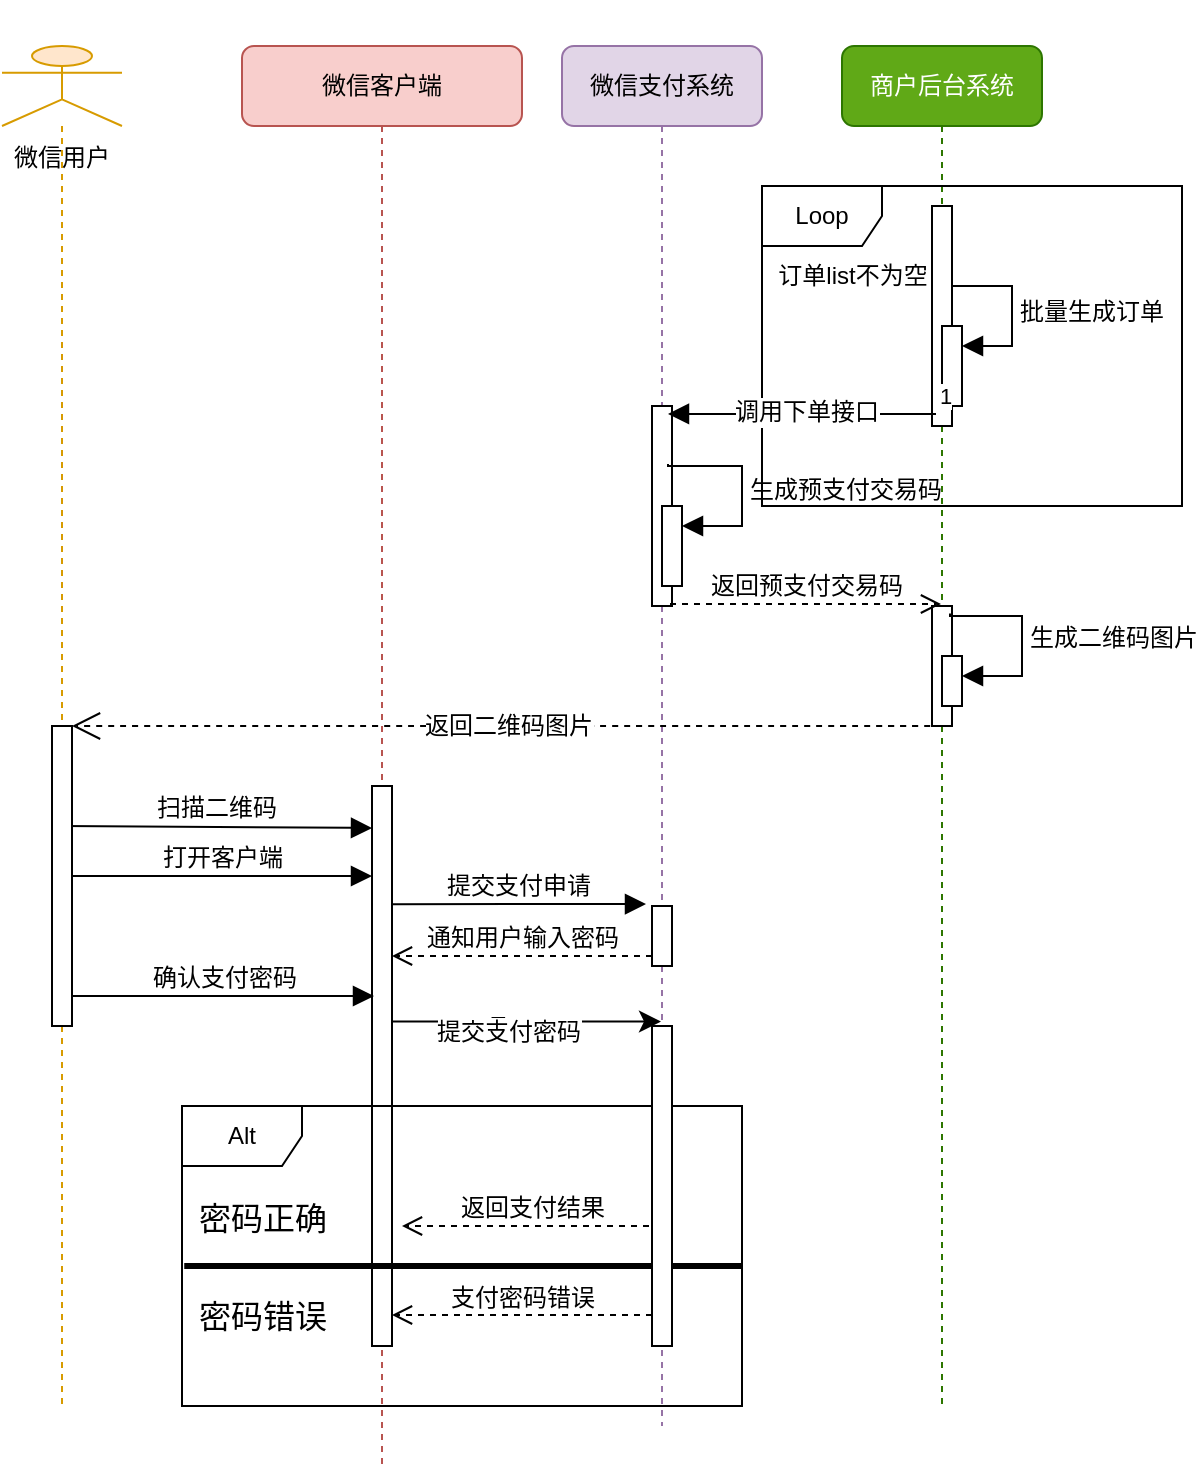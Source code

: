 <mxfile version="24.6.5" type="github">
  <diagram name="Page-1" id="13e1069c-82ec-6db2-03f1-153e76fe0fe0">
    <mxGraphModel dx="1434" dy="825" grid="1" gridSize="10" guides="1" tooltips="1" connect="1" arrows="1" fold="1" page="1" pageScale="1" pageWidth="1100" pageHeight="850" background="none" math="0" shadow="0">
      <root>
        <mxCell id="0" />
        <mxCell id="1" parent="0" />
        <mxCell id="7baba1c4bc27f4b0-2" value="微信客户端" style="shape=umlLifeline;perimeter=lifelinePerimeter;whiteSpace=wrap;html=1;container=1;collapsible=0;recursiveResize=0;outlineConnect=0;rounded=1;shadow=0;comic=0;labelBackgroundColor=none;strokeWidth=1;fontFamily=Verdana;fontSize=12;align=center;fillColor=#f8cecc;strokeColor=#b85450;" parent="1" vertex="1">
          <mxGeometry x="240" y="80" width="140" height="710" as="geometry" />
        </mxCell>
        <mxCell id="7baba1c4bc27f4b0-10" value="" style="html=1;points=[];perimeter=orthogonalPerimeter;rounded=0;shadow=0;comic=0;labelBackgroundColor=none;strokeWidth=1;fontFamily=Verdana;fontSize=12;align=center;" parent="7baba1c4bc27f4b0-2" vertex="1">
          <mxGeometry x="65" y="370" width="10" height="280" as="geometry" />
        </mxCell>
        <mxCell id="UgXaeHITUK82c2qAMEl2-42" value="Alt" style="shape=umlFrame;whiteSpace=wrap;html=1;pointerEvents=0;" vertex="1" parent="7baba1c4bc27f4b0-2">
          <mxGeometry x="-30" y="530" width="280" height="150" as="geometry" />
        </mxCell>
        <mxCell id="UgXaeHITUK82c2qAMEl2-43" value="" style="endArrow=none;startArrow=none;endFill=0;startFill=0;endSize=8;html=1;verticalAlign=bottom;labelBackgroundColor=none;strokeWidth=3;rounded=0;fontSize=12;curved=1;exitX=0.004;exitY=0.533;exitDx=0;exitDy=0;exitPerimeter=0;" edge="1" parent="7baba1c4bc27f4b0-2" source="UgXaeHITUK82c2qAMEl2-42">
          <mxGeometry width="160" relative="1" as="geometry">
            <mxPoint x="10" y="610" as="sourcePoint" />
            <mxPoint x="250" y="610" as="targetPoint" />
          </mxGeometry>
        </mxCell>
        <mxCell id="UgXaeHITUK82c2qAMEl2-44" value="密码正确" style="text;html=1;align=center;verticalAlign=middle;resizable=0;points=[];autosize=1;strokeColor=none;fillColor=none;fontSize=16;" vertex="1" parent="7baba1c4bc27f4b0-2">
          <mxGeometry x="-35" y="571" width="90" height="30" as="geometry" />
        </mxCell>
        <mxCell id="UgXaeHITUK82c2qAMEl2-45" value="密码错误" style="text;html=1;align=center;verticalAlign=middle;resizable=0;points=[];autosize=1;strokeColor=none;fillColor=none;fontSize=16;" vertex="1" parent="7baba1c4bc27f4b0-2">
          <mxGeometry x="-35" y="620" width="90" height="30" as="geometry" />
        </mxCell>
        <mxCell id="UgXaeHITUK82c2qAMEl2-48" value="返回支付结果" style="html=1;verticalAlign=bottom;endArrow=open;dashed=1;endSize=8;curved=0;rounded=0;fontSize=12;" edge="1" parent="7baba1c4bc27f4b0-2" source="7baba1c4bc27f4b0-3">
          <mxGeometry relative="1" as="geometry">
            <mxPoint x="160" y="590" as="sourcePoint" />
            <mxPoint x="80" y="590" as="targetPoint" />
          </mxGeometry>
        </mxCell>
        <mxCell id="UgXaeHITUK82c2qAMEl2-49" value="支付密码错误" style="html=1;verticalAlign=bottom;endArrow=open;dashed=1;endSize=8;curved=0;rounded=0;fontSize=12;" edge="1" parent="7baba1c4bc27f4b0-2">
          <mxGeometry relative="1" as="geometry">
            <mxPoint x="205" y="634.5" as="sourcePoint" />
            <mxPoint x="75" y="634.5" as="targetPoint" />
          </mxGeometry>
        </mxCell>
        <mxCell id="7baba1c4bc27f4b0-3" value="微信支付系统" style="shape=umlLifeline;perimeter=lifelinePerimeter;whiteSpace=wrap;html=1;container=1;collapsible=0;recursiveResize=0;outlineConnect=0;rounded=1;shadow=0;comic=0;labelBackgroundColor=none;strokeWidth=1;fontFamily=Verdana;fontSize=12;align=center;fillColor=#e1d5e7;strokeColor=#9673a6;" parent="1" vertex="1">
          <mxGeometry x="400" y="80" width="100" height="690" as="geometry" />
        </mxCell>
        <mxCell id="7baba1c4bc27f4b0-13" value="" style="html=1;points=[];perimeter=orthogonalPerimeter;rounded=0;shadow=0;comic=0;labelBackgroundColor=none;strokeWidth=1;fontFamily=Verdana;fontSize=12;align=center;" parent="7baba1c4bc27f4b0-3" vertex="1">
          <mxGeometry x="45" y="180" width="10" height="100" as="geometry" />
        </mxCell>
        <mxCell id="UgXaeHITUK82c2qAMEl2-26" value="" style="html=1;points=[[0,0,0,0,5],[0,1,0,0,-5],[1,0,0,0,5],[1,1,0,0,-5]];perimeter=orthogonalPerimeter;outlineConnect=0;targetShapes=umlLifeline;portConstraint=eastwest;newEdgeStyle={&quot;curved&quot;:0,&quot;rounded&quot;:0};" vertex="1" parent="7baba1c4bc27f4b0-3">
          <mxGeometry x="50" y="230" width="10" height="40" as="geometry" />
        </mxCell>
        <mxCell id="UgXaeHITUK82c2qAMEl2-27" value="生成预支付交易码" style="html=1;align=left;spacingLeft=2;endArrow=block;rounded=0;edgeStyle=orthogonalEdgeStyle;curved=0;rounded=0;fontSize=12;startSize=8;endSize=8;exitX=0.8;exitY=0.29;exitDx=0;exitDy=0;exitPerimeter=0;" edge="1" target="UgXaeHITUK82c2qAMEl2-26" parent="7baba1c4bc27f4b0-3" source="7baba1c4bc27f4b0-13">
          <mxGeometry x="0.011" relative="1" as="geometry">
            <mxPoint x="60" y="210" as="sourcePoint" />
            <Array as="points">
              <mxPoint x="53" y="210" />
              <mxPoint x="90" y="210" />
              <mxPoint x="90" y="240" />
            </Array>
            <mxPoint as="offset" />
          </mxGeometry>
        </mxCell>
        <mxCell id="UgXaeHITUK82c2qAMEl2-34" value="" style="html=1;points=[[0,0,0,0,5],[0,1,0,0,-5],[1,0,0,0,5],[1,1,0,0,-5]];perimeter=orthogonalPerimeter;outlineConnect=0;targetShapes=umlLifeline;portConstraint=eastwest;newEdgeStyle={&quot;curved&quot;:0,&quot;rounded&quot;:0};" vertex="1" parent="7baba1c4bc27f4b0-3">
          <mxGeometry x="45" y="430" width="10" height="30" as="geometry" />
        </mxCell>
        <mxCell id="UgXaeHITUK82c2qAMEl2-38" value="" style="html=1;points=[[0,0,0,0,5],[0,1,0,0,-5],[1,0,0,0,5],[1,1,0,0,-5]];perimeter=orthogonalPerimeter;outlineConnect=0;targetShapes=umlLifeline;portConstraint=eastwest;newEdgeStyle={&quot;curved&quot;:0,&quot;rounded&quot;:0};" vertex="1" parent="7baba1c4bc27f4b0-3">
          <mxGeometry x="45" y="490" width="10" height="160" as="geometry" />
        </mxCell>
        <mxCell id="7baba1c4bc27f4b0-4" value="商户后台系统" style="shape=umlLifeline;perimeter=lifelinePerimeter;whiteSpace=wrap;html=1;container=1;collapsible=0;recursiveResize=0;outlineConnect=0;rounded=1;shadow=0;comic=0;labelBackgroundColor=none;strokeWidth=1;fontFamily=Verdana;fontSize=12;align=center;fillColor=#60a917;fontColor=#ffffff;strokeColor=#2D7600;" parent="1" vertex="1">
          <mxGeometry x="540" y="80" width="100" height="680" as="geometry" />
        </mxCell>
        <mxCell id="7baba1c4bc27f4b0-16" value="" style="html=1;points=[];perimeter=orthogonalPerimeter;rounded=0;shadow=0;comic=0;labelBackgroundColor=none;strokeWidth=1;fontFamily=Verdana;fontSize=12;align=center;" parent="7baba1c4bc27f4b0-4" vertex="1">
          <mxGeometry x="45" y="80" width="10" height="110" as="geometry" />
        </mxCell>
        <mxCell id="7baba1c4bc27f4b0-22" value="" style="html=1;points=[];perimeter=orthogonalPerimeter;rounded=0;shadow=0;comic=0;labelBackgroundColor=none;strokeWidth=1;fontFamily=Verdana;fontSize=12;align=center;" parent="7baba1c4bc27f4b0-4" vertex="1">
          <mxGeometry x="45" y="280" width="10" height="60" as="geometry" />
        </mxCell>
        <mxCell id="UgXaeHITUK82c2qAMEl2-29" value="" style="html=1;points=[[0,0,0,0,5],[0,1,0,0,-5],[1,0,0,0,5],[1,1,0,0,-5]];perimeter=orthogonalPerimeter;outlineConnect=0;targetShapes=umlLifeline;portConstraint=eastwest;newEdgeStyle={&quot;curved&quot;:0,&quot;rounded&quot;:0};" vertex="1" parent="7baba1c4bc27f4b0-4">
          <mxGeometry x="50" y="305" width="10" height="25" as="geometry" />
        </mxCell>
        <mxCell id="UgXaeHITUK82c2qAMEl2-30" value="生成二维码图片" style="html=1;align=left;spacingLeft=2;endArrow=block;rounded=0;edgeStyle=orthogonalEdgeStyle;curved=0;rounded=0;fontSize=12;startSize=8;endSize=8;exitX=0.9;exitY=0.063;exitDx=0;exitDy=0;exitPerimeter=0;" edge="1" target="UgXaeHITUK82c2qAMEl2-29" parent="7baba1c4bc27f4b0-4" source="7baba1c4bc27f4b0-22">
          <mxGeometry relative="1" as="geometry">
            <mxPoint x="60" y="285" as="sourcePoint" />
            <Array as="points">
              <mxPoint x="90" y="285" />
              <mxPoint x="90" y="315" />
            </Array>
            <mxPoint as="offset" />
          </mxGeometry>
        </mxCell>
        <UserObject label="&lt;div&gt;&lt;br&gt;&lt;/div&gt;&lt;div&gt;&lt;br&gt;&lt;/div&gt;&lt;div&gt;&lt;br&gt;&lt;/div&gt;&lt;div&gt;&lt;br&gt;&lt;/div&gt;&lt;div&gt;&lt;br&gt;&lt;/div&gt;微信用户" tooltip="" id="UgXaeHITUK82c2qAMEl2-3">
          <mxCell style="shape=umlLifeline;perimeter=lifelinePerimeter;whiteSpace=wrap;html=1;container=1;dropTarget=0;collapsible=0;recursiveResize=0;outlineConnect=0;portConstraint=eastwest;newEdgeStyle={&quot;curved&quot;:0,&quot;rounded&quot;:0};participant=umlActor;fillColor=#ffe6cc;strokeColor=#d79b00;" vertex="1" parent="1">
            <mxGeometry x="120" y="80" width="60" height="680" as="geometry" />
          </mxCell>
        </UserObject>
        <mxCell id="UgXaeHITUK82c2qAMEl2-8" value="Loop" style="shape=umlFrame;whiteSpace=wrap;html=1;pointerEvents=0;" vertex="1" parent="1">
          <mxGeometry x="500" y="150" width="210" height="160" as="geometry" />
        </mxCell>
        <mxCell id="UgXaeHITUK82c2qAMEl2-14" value="订单list不为空" style="text;html=1;align=center;verticalAlign=middle;resizable=0;points=[];autosize=1;strokeColor=none;fillColor=none;fontSize=12;" vertex="1" parent="1">
          <mxGeometry x="495" y="180" width="100" height="30" as="geometry" />
        </mxCell>
        <mxCell id="UgXaeHITUK82c2qAMEl2-15" value="" style="html=1;points=[[0,0,0,0,5],[0,1,0,0,-5],[1,0,0,0,5],[1,1,0,0,-5]];perimeter=orthogonalPerimeter;outlineConnect=0;targetShapes=umlLifeline;portConstraint=eastwest;newEdgeStyle={&quot;curved&quot;:0,&quot;rounded&quot;:0};" vertex="1" parent="1">
          <mxGeometry x="590" y="220" width="10" height="40" as="geometry" />
        </mxCell>
        <mxCell id="UgXaeHITUK82c2qAMEl2-16" value="批量生成订单" style="html=1;align=left;spacingLeft=2;endArrow=block;rounded=0;edgeStyle=orthogonalEdgeStyle;curved=0;rounded=0;fontSize=12;startSize=8;endSize=8;" edge="1" target="UgXaeHITUK82c2qAMEl2-15" parent="1">
          <mxGeometry relative="1" as="geometry">
            <mxPoint x="595" y="200" as="sourcePoint" />
            <Array as="points">
              <mxPoint x="625" y="230" />
            </Array>
          </mxGeometry>
        </mxCell>
        <mxCell id="UgXaeHITUK82c2qAMEl2-17" value="" style="endArrow=block;endFill=1;html=1;align=left;verticalAlign=top;rounded=0;fontSize=12;startSize=8;endSize=8;entryX=0.8;entryY=0.04;entryDx=0;entryDy=0;entryPerimeter=0;exitX=0.2;exitY=0.945;exitDx=0;exitDy=0;exitPerimeter=0;" edge="1" parent="1" source="7baba1c4bc27f4b0-16" target="7baba1c4bc27f4b0-13">
          <mxGeometry x="-1" relative="1" as="geometry">
            <mxPoint x="580" y="294" as="sourcePoint" />
            <mxPoint x="453.5" y="290" as="targetPoint" />
          </mxGeometry>
        </mxCell>
        <mxCell id="UgXaeHITUK82c2qAMEl2-18" value="1" style="edgeLabel;resizable=0;html=1;align=left;verticalAlign=bottom;" connectable="0" vertex="1" parent="UgXaeHITUK82c2qAMEl2-17">
          <mxGeometry x="-1" relative="1" as="geometry" />
        </mxCell>
        <mxCell id="UgXaeHITUK82c2qAMEl2-19" value="调用下单接口" style="edgeLabel;html=1;align=center;verticalAlign=middle;resizable=0;points=[];fontSize=12;" vertex="1" connectable="0" parent="UgXaeHITUK82c2qAMEl2-17">
          <mxGeometry x="0.37" y="-1" relative="1" as="geometry">
            <mxPoint x="27" as="offset" />
          </mxGeometry>
        </mxCell>
        <mxCell id="UgXaeHITUK82c2qAMEl2-28" value="返回预支付交易码" style="html=1;verticalAlign=bottom;endArrow=open;dashed=1;endSize=8;curved=0;rounded=0;fontSize=12;exitX=0.9;exitY=0.99;exitDx=0;exitDy=0;exitPerimeter=0;" edge="1" parent="1" source="7baba1c4bc27f4b0-13" target="7baba1c4bc27f4b0-4">
          <mxGeometry relative="1" as="geometry">
            <mxPoint x="560" y="390" as="sourcePoint" />
            <mxPoint x="480" y="390" as="targetPoint" />
          </mxGeometry>
        </mxCell>
        <mxCell id="UgXaeHITUK82c2qAMEl2-31" value="返回二维码图片" style="endArrow=open;endSize=12;dashed=1;html=1;rounded=0;fontSize=12;curved=1;exitX=0.5;exitY=1;exitDx=0;exitDy=0;exitPerimeter=0;" edge="1" parent="1" source="7baba1c4bc27f4b0-22" target="UgXaeHITUK82c2qAMEl2-4">
          <mxGeometry width="160" relative="1" as="geometry">
            <mxPoint x="350" y="430" as="sourcePoint" />
            <mxPoint x="510" y="430" as="targetPoint" />
          </mxGeometry>
        </mxCell>
        <mxCell id="UgXaeHITUK82c2qAMEl2-32" value="打开客户端" style="html=1;verticalAlign=bottom;endArrow=block;curved=0;rounded=0;fontSize=12;startSize=8;endSize=8;" edge="1" parent="1" source="UgXaeHITUK82c2qAMEl2-4" target="7baba1c4bc27f4b0-10">
          <mxGeometry width="80" relative="1" as="geometry">
            <mxPoint x="150" y="450" as="sourcePoint" />
            <mxPoint x="290" y="460" as="targetPoint" />
          </mxGeometry>
        </mxCell>
        <mxCell id="UgXaeHITUK82c2qAMEl2-33" value="扫描二维码" style="html=1;verticalAlign=bottom;endArrow=block;curved=0;rounded=0;fontSize=12;startSize=8;endSize=8;entryX=0;entryY=0.075;entryDx=0;entryDy=0;entryPerimeter=0;" edge="1" parent="1" target="7baba1c4bc27f4b0-10">
          <mxGeometry width="80" relative="1" as="geometry">
            <mxPoint x="150" y="470" as="sourcePoint" />
            <mxPoint x="285" y="470" as="targetPoint" />
          </mxGeometry>
        </mxCell>
        <mxCell id="UgXaeHITUK82c2qAMEl2-37" value="提交支付申请" style="html=1;verticalAlign=bottom;endArrow=block;curved=0;rounded=0;fontSize=12;startSize=8;endSize=8;exitX=1;exitY=0.211;exitDx=0;exitDy=0;exitPerimeter=0;entryX=-0.3;entryY=-0.033;entryDx=0;entryDy=0;entryPerimeter=0;" edge="1" parent="1" source="7baba1c4bc27f4b0-10" target="UgXaeHITUK82c2qAMEl2-34">
          <mxGeometry width="80" relative="1" as="geometry">
            <mxPoint x="300" y="510" as="sourcePoint" />
            <mxPoint x="440" y="510" as="targetPoint" />
          </mxGeometry>
        </mxCell>
        <mxCell id="UgXaeHITUK82c2qAMEl2-40" value="确认支付密码" style="html=1;verticalAlign=bottom;endArrow=block;curved=0;rounded=0;fontSize=12;startSize=8;endSize=8;entryX=0.1;entryY=0.375;entryDx=0;entryDy=0;entryPerimeter=0;" edge="1" parent="1" source="UgXaeHITUK82c2qAMEl2-4" target="7baba1c4bc27f4b0-10">
          <mxGeometry width="80" relative="1" as="geometry">
            <mxPoint x="150" y="590" as="sourcePoint" />
            <mxPoint x="280" y="580" as="targetPoint" />
          </mxGeometry>
        </mxCell>
        <mxCell id="UgXaeHITUK82c2qAMEl2-36" value="通知用户输入密码" style="html=1;verticalAlign=bottom;endArrow=open;dashed=1;endSize=8;curved=0;rounded=0;fontSize=12;exitX=0;exitY=1;exitDx=0;exitDy=-5;exitPerimeter=0;" edge="1" parent="1" source="UgXaeHITUK82c2qAMEl2-34" target="7baba1c4bc27f4b0-10">
          <mxGeometry relative="1" as="geometry">
            <mxPoint x="440" y="540" as="sourcePoint" />
            <mxPoint x="296" y="540.5" as="targetPoint" />
          </mxGeometry>
        </mxCell>
        <mxCell id="UgXaeHITUK82c2qAMEl2-39" style="edgeStyle=none;curved=0;rounded=0;orthogonalLoop=1;jettySize=auto;html=1;exitX=0.536;exitY=0.687;exitDx=0;exitDy=0;exitPerimeter=0;fontSize=12;startSize=8;endSize=8;" edge="1" parent="1" source="7baba1c4bc27f4b0-2" target="7baba1c4bc27f4b0-3">
          <mxGeometry relative="1" as="geometry" />
        </mxCell>
        <mxCell id="UgXaeHITUK82c2qAMEl2-46" value="Text" style="edgeLabel;html=1;align=center;verticalAlign=middle;resizable=0;points=[];fontSize=12;" vertex="1" connectable="0" parent="UgXaeHITUK82c2qAMEl2-39">
          <mxGeometry x="-0.114" y="-2" relative="1" as="geometry">
            <mxPoint as="offset" />
          </mxGeometry>
        </mxCell>
        <mxCell id="UgXaeHITUK82c2qAMEl2-47" value="提交支付密码" style="edgeLabel;html=1;align=center;verticalAlign=middle;resizable=0;points=[];fontSize=12;" vertex="1" connectable="0" parent="UgXaeHITUK82c2qAMEl2-39">
          <mxGeometry x="-0.138" y="-5" relative="1" as="geometry">
            <mxPoint as="offset" />
          </mxGeometry>
        </mxCell>
        <mxCell id="UgXaeHITUK82c2qAMEl2-50" value="" style="html=1;verticalAlign=bottom;endArrow=block;curved=0;rounded=0;fontSize=12;startSize=8;endSize=8;" edge="1" parent="1" target="UgXaeHITUK82c2qAMEl2-4">
          <mxGeometry width="80" relative="1" as="geometry">
            <mxPoint x="150" y="450" as="sourcePoint" />
            <mxPoint x="305" y="450" as="targetPoint" />
          </mxGeometry>
        </mxCell>
        <mxCell id="UgXaeHITUK82c2qAMEl2-4" value="" style="html=1;points=[[0,0,0,0,5],[0,1,0,0,-5],[1,0,0,0,5],[1,1,0,0,-5]];perimeter=orthogonalPerimeter;outlineConnect=0;targetShapes=umlLifeline;portConstraint=eastwest;newEdgeStyle={&quot;curved&quot;:0,&quot;rounded&quot;:0};" vertex="1" parent="1">
          <mxGeometry x="145" y="420" width="10" height="150" as="geometry" />
        </mxCell>
        <mxCell id="UgXaeHITUK82c2qAMEl2-41" style="edgeStyle=none;curved=0;rounded=0;orthogonalLoop=1;jettySize=auto;html=1;exitX=0;exitY=1;exitDx=0;exitDy=-5;exitPerimeter=0;fontSize=12;startSize=8;endSize=8;" edge="1" parent="1" source="UgXaeHITUK82c2qAMEl2-4" target="UgXaeHITUK82c2qAMEl2-4">
          <mxGeometry relative="1" as="geometry" />
        </mxCell>
      </root>
    </mxGraphModel>
  </diagram>
</mxfile>
